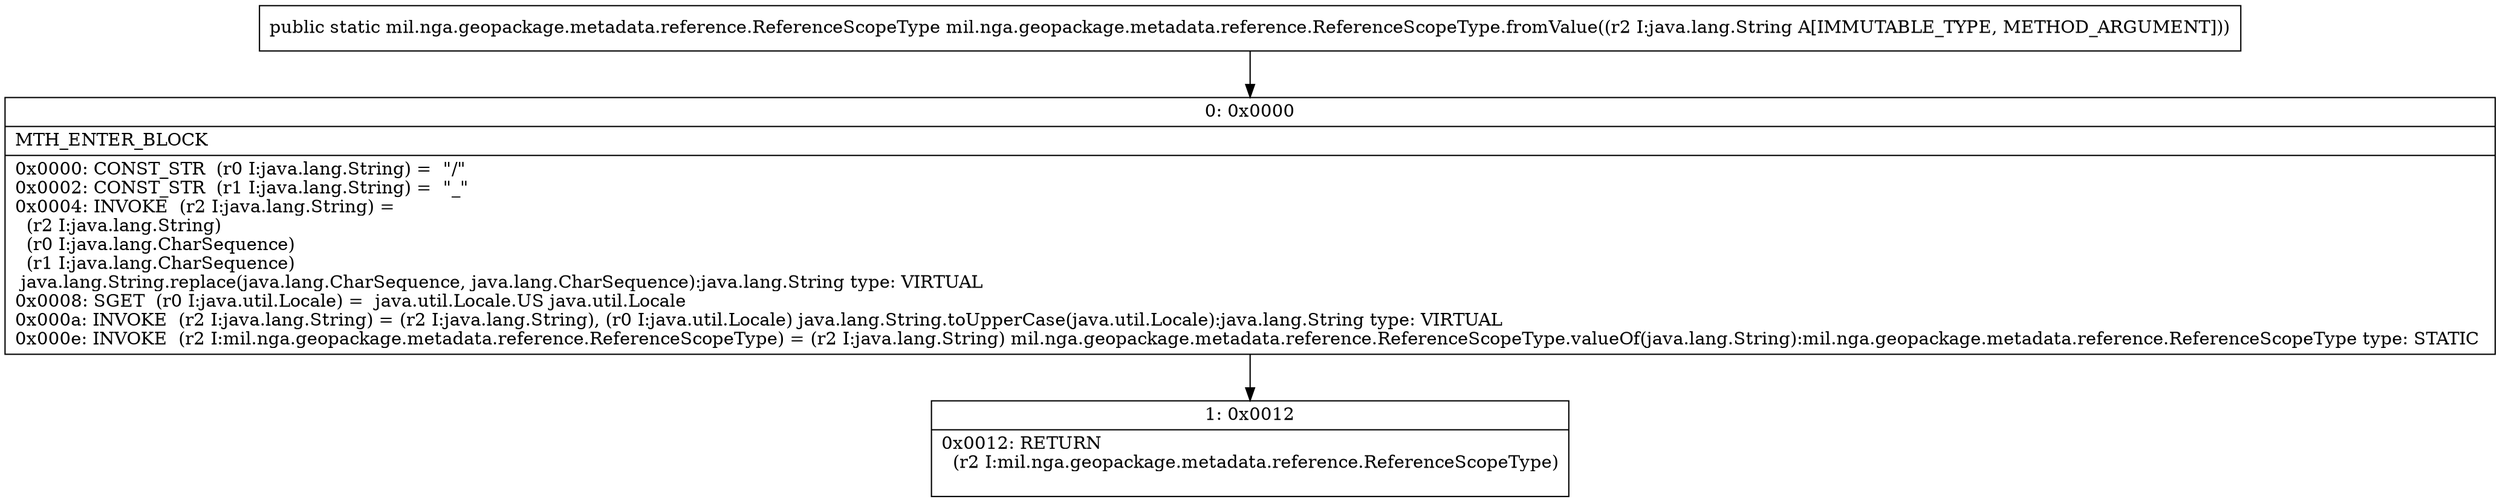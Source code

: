 digraph "CFG formil.nga.geopackage.metadata.reference.ReferenceScopeType.fromValue(Ljava\/lang\/String;)Lmil\/nga\/geopackage\/metadata\/reference\/ReferenceScopeType;" {
Node_0 [shape=record,label="{0\:\ 0x0000|MTH_ENTER_BLOCK\l|0x0000: CONST_STR  (r0 I:java.lang.String) =  \"\/\" \l0x0002: CONST_STR  (r1 I:java.lang.String) =  \"_\" \l0x0004: INVOKE  (r2 I:java.lang.String) = \l  (r2 I:java.lang.String)\l  (r0 I:java.lang.CharSequence)\l  (r1 I:java.lang.CharSequence)\l java.lang.String.replace(java.lang.CharSequence, java.lang.CharSequence):java.lang.String type: VIRTUAL \l0x0008: SGET  (r0 I:java.util.Locale) =  java.util.Locale.US java.util.Locale \l0x000a: INVOKE  (r2 I:java.lang.String) = (r2 I:java.lang.String), (r0 I:java.util.Locale) java.lang.String.toUpperCase(java.util.Locale):java.lang.String type: VIRTUAL \l0x000e: INVOKE  (r2 I:mil.nga.geopackage.metadata.reference.ReferenceScopeType) = (r2 I:java.lang.String) mil.nga.geopackage.metadata.reference.ReferenceScopeType.valueOf(java.lang.String):mil.nga.geopackage.metadata.reference.ReferenceScopeType type: STATIC \l}"];
Node_1 [shape=record,label="{1\:\ 0x0012|0x0012: RETURN  \l  (r2 I:mil.nga.geopackage.metadata.reference.ReferenceScopeType)\l \l}"];
MethodNode[shape=record,label="{public static mil.nga.geopackage.metadata.reference.ReferenceScopeType mil.nga.geopackage.metadata.reference.ReferenceScopeType.fromValue((r2 I:java.lang.String A[IMMUTABLE_TYPE, METHOD_ARGUMENT])) }"];
MethodNode -> Node_0;
Node_0 -> Node_1;
}

